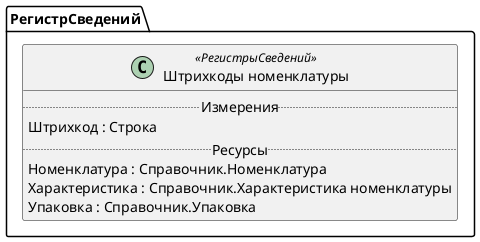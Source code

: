 ﻿@startuml ШтрихкодыНоменклатуры
'!include templates.wsd
'..\include templates.wsd
class РегистрСведений.ШтрихкодыНоменклатуры as "Штрихкоды номенклатуры" <<РегистрыСведений>>
{
..Измерения..
Штрихкод : Строка
..Ресурсы..
Номенклатура : Справочник.Номенклатура
Характеристика : Справочник.Характеристика номенклатуры
Упаковка : Справочник.Упаковка
}
@enduml
